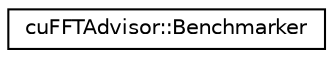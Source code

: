 digraph "Graphical Class Hierarchy"
{
  edge [fontname="Helvetica",fontsize="10",labelfontname="Helvetica",labelfontsize="10"];
  node [fontname="Helvetica",fontsize="10",shape=record];
  rankdir="LR";
  Node0 [label="cuFFTAdvisor::Benchmarker",height=0.2,width=0.4,color="black", fillcolor="white", style="filled",URL="$classcuFFTAdvisor_1_1Benchmarker.html"];
}
